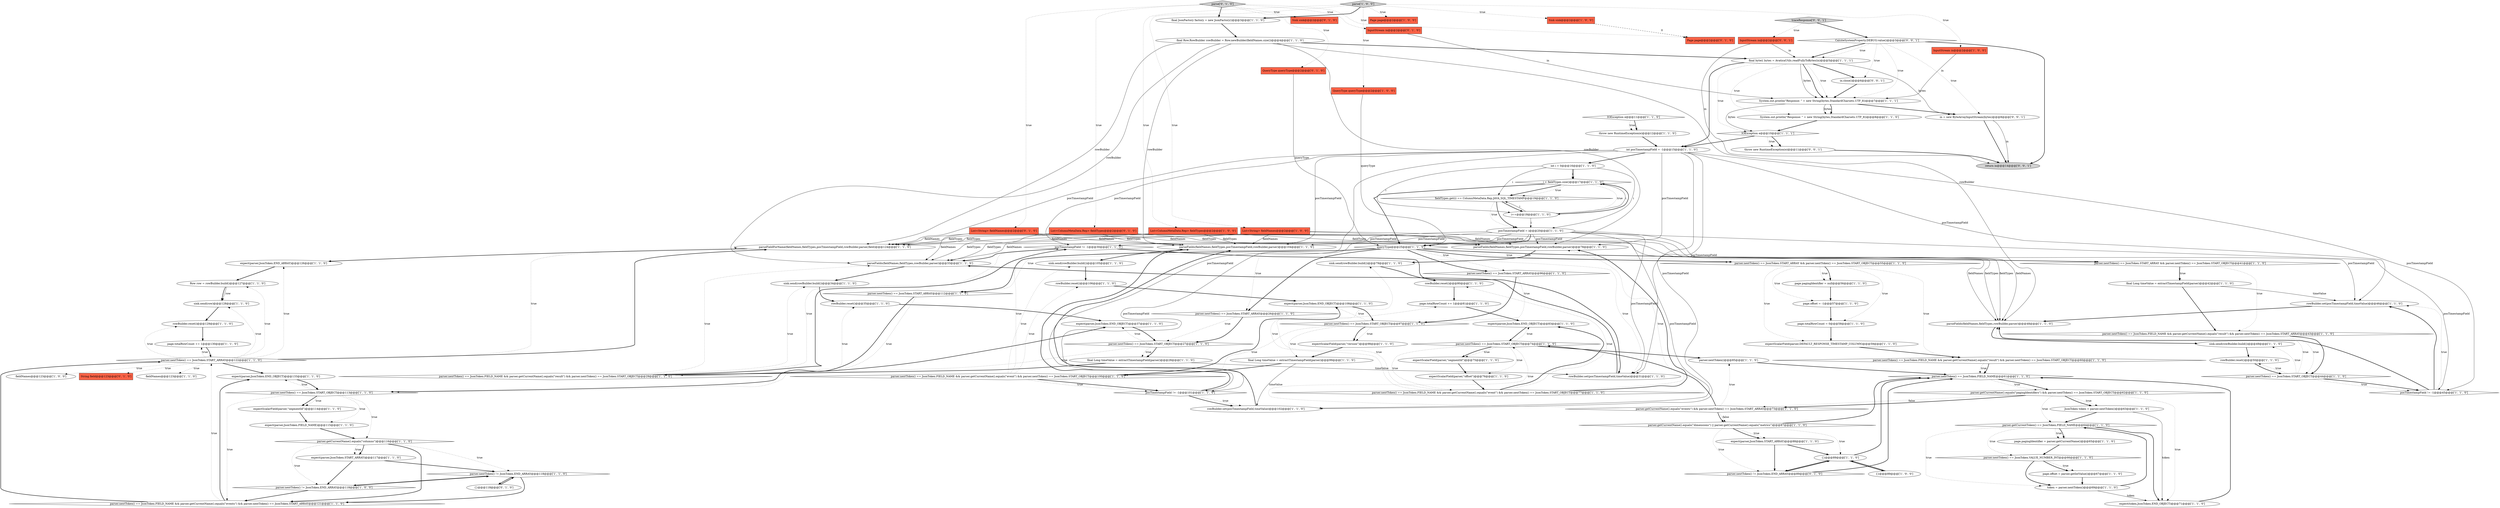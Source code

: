 digraph {
64 [style = filled, label = "int posTimestampField = -1@@@15@@@['1', '1', '0']", fillcolor = white, shape = ellipse image = "AAA0AAABBB1BBB"];
90 [style = filled, label = "final Row.RowBuilder rowBuilder = Row.newBuilder(fieldNames.size())@@@4@@@['1', '1', '0']", fillcolor = white, shape = ellipse image = "AAA0AAABBB1BBB"];
96 [style = filled, label = "expectScalarField(parser,\"segmentId\")@@@75@@@['1', '1', '0']", fillcolor = white, shape = ellipse image = "AAA0AAABBB1BBB"];
25 [style = filled, label = "final Long timeValue = extractTimestampField(parser)@@@28@@@['1', '1', '0']", fillcolor = white, shape = ellipse image = "AAA0AAABBB1BBB"];
28 [style = filled, label = "expect(parser,JsonToken.START_ARRAY)@@@88@@@['1', '1', '0']", fillcolor = white, shape = ellipse image = "AAA0AAABBB1BBB"];
75 [style = filled, label = "expectScalarField(parser,\"segmentId\")@@@114@@@['1', '1', '0']", fillcolor = white, shape = ellipse image = "AAA0AAABBB1BBB"];
98 [style = filled, label = "final JsonFactory factory = new JsonFactory()@@@3@@@['1', '1', '0']", fillcolor = white, shape = ellipse image = "AAA0AAABBB1BBB"];
71 [style = filled, label = "posTimestampField != -1@@@30@@@['1', '1', '0']", fillcolor = white, shape = diamond image = "AAA0AAABBB1BBB"];
70 [style = filled, label = "sink.send(row)@@@128@@@['1', '1', '0']", fillcolor = white, shape = ellipse image = "AAA0AAABBB1BBB"];
55 [style = filled, label = "expectScalarField(parser,DEFAULT_RESPONSE_TIMESTAMP_COLUMN)@@@59@@@['1', '1', '0']", fillcolor = white, shape = ellipse image = "AAA0AAABBB1BBB"];
0 [style = filled, label = "expect(parser,JsonToken.END_ARRAY)@@@126@@@['1', '1', '0']", fillcolor = white, shape = ellipse image = "AAA0AAABBB1BBB"];
85 [style = filled, label = "Row row = rowBuilder.build()@@@127@@@['1', '1', '0']", fillcolor = white, shape = ellipse image = "AAA0AAABBB1BBB"];
117 [style = filled, label = "traceResponse['0', '0', '1']", fillcolor = lightgray, shape = diamond image = "AAA0AAABBB3BBB"];
76 [style = filled, label = "parser.nextToken() == JsonToken.START_ARRAY@@@96@@@['1', '1', '0']", fillcolor = white, shape = diamond image = "AAA0AAABBB1BBB"];
8 [style = filled, label = "{}@@@89@@@['1', '0', '0']", fillcolor = white, shape = ellipse image = "AAA0AAABBB1BBB"];
4 [style = filled, label = "parser.getCurrentName().equals(\"columns\")@@@116@@@['1', '1', '0']", fillcolor = white, shape = diamond image = "AAA0AAABBB1BBB"];
19 [style = filled, label = "rowBuilder.reset()@@@129@@@['1', '1', '0']", fillcolor = white, shape = ellipse image = "AAA0AAABBB1BBB"];
56 [style = filled, label = "parser.nextToken() == JsonToken.START_ARRAY@@@112@@@['1', '1', '0']", fillcolor = white, shape = diamond image = "AAA0AAABBB1BBB"];
30 [style = filled, label = "expect(parser,JsonToken.END_OBJECT)@@@108@@@['1', '1', '0']", fillcolor = white, shape = ellipse image = "AAA0AAABBB1BBB"];
110 [style = filled, label = "Page page@@@2@@@['0', '1', '0']", fillcolor = tomato, shape = box image = "AAA1AAABBB2BBB"];
54 [style = filled, label = "parse['1', '0', '0']", fillcolor = lightgray, shape = diamond image = "AAA0AAABBB1BBB"];
84 [style = filled, label = "parser.nextToken() == JsonToken.START_ARRAY@@@122@@@['1', '1', '0']", fillcolor = white, shape = diamond image = "AAA0AAABBB1BBB"];
83 [style = filled, label = "InputStream in@@@2@@@['1', '0', '0']", fillcolor = tomato, shape = box image = "AAA0AAABBB1BBB"];
95 [style = filled, label = "throw new RuntimeException(e)@@@12@@@['1', '1', '0']", fillcolor = white, shape = ellipse image = "AAA0AAABBB1BBB"];
47 [style = filled, label = "posTimestampField = i@@@20@@@['1', '1', '0']", fillcolor = white, shape = ellipse image = "AAA0AAABBB1BBB"];
92 [style = filled, label = "rowBuilder.reset()@@@50@@@['1', '1', '0']", fillcolor = white, shape = ellipse image = "AAA0AAABBB1BBB"];
16 [style = filled, label = "parseFields(fieldNames,fieldTypes,posTimestampField,rowBuilder,parser)@@@104@@@['1', '1', '0']", fillcolor = white, shape = ellipse image = "AAA0AAABBB1BBB"];
89 [style = filled, label = "parseFields(fieldNames,fieldTypes,posTimestampField,rowBuilder,parser)@@@78@@@['1', '1', '0']", fillcolor = white, shape = ellipse image = "AAA0AAABBB1BBB"];
1 [style = filled, label = "parser.getCurrentName().equals(\"events\") && parser.nextToken() == JsonToken.START_ARRAY@@@73@@@['1', '1', '0']", fillcolor = white, shape = diamond image = "AAA0AAABBB1BBB"];
49 [style = filled, label = "parser.nextToken() == JsonToken.FIELD_NAME@@@61@@@['1', '1', '0']", fillcolor = white, shape = diamond image = "AAA0AAABBB1BBB"];
114 [style = filled, label = "in = new ByteArrayInputStream(bytes)@@@8@@@['0', '0', '1']", fillcolor = white, shape = ellipse image = "AAA0AAABBB3BBB"];
48 [style = filled, label = "System.out.println(\"Response: \" + new String(bytes,StandardCharsets.UTF_8))@@@8@@@['1', '1', '0']", fillcolor = white, shape = ellipse image = "AAA0AAABBB1BBB"];
44 [style = filled, label = "rowBuilder.set(posTimestampField,timeValue)@@@46@@@['1', '1', '0']", fillcolor = white, shape = ellipse image = "AAA0AAABBB1BBB"];
78 [style = filled, label = "parseFields(fieldNames,fieldTypes,rowBuilder,parser)@@@33@@@['1', '1', '0']", fillcolor = white, shape = ellipse image = "AAA0AAABBB1BBB"];
17 [style = filled, label = "final Long timeValue = extractTimestampField(parser)@@@42@@@['1', '1', '0']", fillcolor = white, shape = ellipse image = "AAA0AAABBB1BBB"];
9 [style = filled, label = "sink.send(rowBuilder.build())@@@49@@@['1', '1', '0']", fillcolor = white, shape = ellipse image = "AAA0AAABBB1BBB"];
15 [style = filled, label = "expect(parser,JsonToken.END_OBJECT)@@@37@@@['1', '1', '0']", fillcolor = white, shape = ellipse image = "AAA0AAABBB1BBB"];
2 [style = filled, label = "parser.nextToken() == JsonToken.START_OBJECT@@@74@@@['1', '1', '0']", fillcolor = white, shape = diamond image = "AAA0AAABBB1BBB"];
116 [style = filled, label = "in.close()@@@6@@@['0', '0', '1']", fillcolor = white, shape = ellipse image = "AAA0AAABBB3BBB"];
77 [style = filled, label = "{}@@@89@@@['1', '1', '0']", fillcolor = white, shape = ellipse image = "AAA0AAABBB1BBB"];
107 [style = filled, label = "parse['0', '1', '0']", fillcolor = lightgray, shape = diamond image = "AAA0AAABBB2BBB"];
65 [style = filled, label = "page.offset = -1@@@57@@@['1', '1', '0']", fillcolor = white, shape = ellipse image = "AAA0AAABBB1BBB"];
62 [style = filled, label = "page.totalRowCount = 0@@@58@@@['1', '1', '0']", fillcolor = white, shape = ellipse image = "AAA0AAABBB1BBB"];
35 [style = filled, label = "fieldNames@@@123@@@['1', '0', '0']", fillcolor = white, shape = ellipse image = "AAA0AAABBB1BBB"];
94 [style = filled, label = "parser.nextToken() == JsonToken.START_OBJECT@@@97@@@['1', '1', '0']", fillcolor = white, shape = diamond image = "AAA0AAABBB1BBB"];
86 [style = filled, label = "final Long timeValue = extractTimestampField(parser)@@@99@@@['1', '1', '0']", fillcolor = white, shape = ellipse image = "AAA0AAABBB1BBB"];
105 [style = filled, label = "String field@@@123@@@['0', '1', '0']", fillcolor = tomato, shape = box image = "AAA0AAABBB2BBB"];
21 [style = filled, label = "parser.nextToken() == JsonToken.FIELD_NAME && parser.getCurrentName().equals(\"result\") && parser.nextToken() == JsonToken.START_ARRAY@@@43@@@['1', '1', '0']", fillcolor = white, shape = diamond image = "AAA0AAABBB1BBB"];
103 [style = filled, label = "List<ColumnMetaData.Rep> fieldTypes@@@2@@@['0', '1', '0']", fillcolor = tomato, shape = box image = "AAA0AAABBB2BBB"];
14 [style = filled, label = "List<ColumnMetaData.Rep> fieldTypes@@@2@@@['1', '0', '0']", fillcolor = tomato, shape = box image = "AAA0AAABBB1BBB"];
101 [style = filled, label = "parser.nextToken() != JsonToken.END_ARRAY@@@89@@@['0', '1', '0']", fillcolor = white, shape = diamond image = "AAA0AAABBB2BBB"];
38 [style = filled, label = "page.pagingIdentifier = parser.getCurrentName()@@@65@@@['1', '1', '0']", fillcolor = white, shape = ellipse image = "AAA0AAABBB1BBB"];
81 [style = filled, label = "page.totalRowCount += 1@@@81@@@['1', '1', '0']", fillcolor = white, shape = ellipse image = "AAA0AAABBB1BBB"];
63 [style = filled, label = "rowBuilder.reset()@@@35@@@['1', '1', '0']", fillcolor = white, shape = ellipse image = "AAA0AAABBB1BBB"];
20 [style = filled, label = "page.totalRowCount += 1@@@130@@@['1', '1', '0']", fillcolor = white, shape = ellipse image = "AAA0AAABBB1BBB"];
6 [style = filled, label = "queryType@@@25@@@['1', '1', '0']", fillcolor = white, shape = diamond image = "AAA0AAABBB1BBB"];
73 [style = filled, label = "System.out.println(\"Response: \" + new String(bytes,StandardCharsets.UTF_8))@@@7@@@['1', '1', '1']", fillcolor = white, shape = ellipse image = "AAA0AAABBB1BBB"];
37 [style = filled, label = "parser.nextToken() == JsonToken.START_ARRAY@@@26@@@['1', '1', '0']", fillcolor = white, shape = diamond image = "AAA0AAABBB1BBB"];
33 [style = filled, label = "List<String> fieldNames@@@2@@@['1', '0', '0']", fillcolor = tomato, shape = box image = "AAA0AAABBB1BBB"];
13 [style = filled, label = "page.offset = parser.getIntValue()@@@67@@@['1', '1', '0']", fillcolor = white, shape = ellipse image = "AAA0AAABBB1BBB"];
31 [style = filled, label = "JsonToken token = parser.nextToken()@@@63@@@['1', '1', '0']", fillcolor = white, shape = ellipse image = "AAA0AAABBB1BBB"];
27 [style = filled, label = "parser.nextToken() == JsonToken.START_ARRAY && parser.nextToken() == JsonToken.START_OBJECT@@@55@@@['1', '1', '0']", fillcolor = white, shape = diamond image = "AAA0AAABBB1BBB"];
87 [style = filled, label = "parser.getCurrentToken() == JsonToken.FIELD_NAME@@@64@@@['1', '1', '0']", fillcolor = white, shape = diamond image = "AAA0AAABBB1BBB"];
72 [style = filled, label = "page.pagingIdentifier = null@@@56@@@['1', '1', '0']", fillcolor = white, shape = ellipse image = "AAA0AAABBB1BBB"];
112 [style = filled, label = "InputStream in@@@2@@@['0', '0', '1']", fillcolor = tomato, shape = box image = "AAA0AAABBB3BBB"];
3 [style = filled, label = "parser.nextToken() == JsonToken.FIELD_NAME && parser.getCurrentName().equals(\"result\") && parser.nextToken() == JsonToken.START_OBJECT@@@29@@@['1', '1', '0']", fillcolor = white, shape = diamond image = "AAA0AAABBB1BBB"];
12 [style = filled, label = "expect(token,JsonToken.END_OBJECT)@@@71@@@['1', '1', '0']", fillcolor = white, shape = ellipse image = "AAA0AAABBB1BBB"];
24 [style = filled, label = "parser.nextToken() == JsonToken.FIELD_NAME && parser.getCurrentName().equals(\"events\") && parser.nextToken() == JsonToken.START_ARRAY@@@121@@@['1', '1', '0']", fillcolor = white, shape = diamond image = "AAA0AAABBB1BBB"];
88 [style = filled, label = "token = parser.nextToken()@@@69@@@['1', '1', '0']", fillcolor = white, shape = ellipse image = "AAA0AAABBB1BBB"];
109 [style = filled, label = "InputStream in@@@2@@@['0', '1', '0']", fillcolor = tomato, shape = box image = "AAA0AAABBB2BBB"];
74 [style = filled, label = "parseFieldForName(fieldNames,fieldTypes,posTimestampField,rowBuilder,parser,field)@@@124@@@['1', '1', '0']", fillcolor = white, shape = ellipse image = "AAA0AAABBB1BBB"];
39 [style = filled, label = "posTimestampField != -1@@@101@@@['1', '1', '0']", fillcolor = white, shape = diamond image = "AAA0AAABBB1BBB"];
11 [style = filled, label = "Page page@@@2@@@['1', '0', '0']", fillcolor = tomato, shape = box image = "AAA0AAABBB1BBB"];
51 [style = filled, label = "QueryType queryType@@@2@@@['1', '0', '0']", fillcolor = tomato, shape = box image = "AAA0AAABBB1BBB"];
10 [style = filled, label = "parser.nextToken() == JsonToken.START_OBJECT@@@113@@@['1', '1', '0']", fillcolor = white, shape = diamond image = "AAA0AAABBB1BBB"];
45 [style = filled, label = "parser.getCurrentName().equals(\"pagingIdentifiers\") && parser.nextToken() == JsonToken.START_OBJECT@@@62@@@['1', '1', '0']", fillcolor = white, shape = diamond image = "AAA0AAABBB1BBB"];
58 [style = filled, label = "IOException e@@@10@@@['1', '1', '1']", fillcolor = white, shape = diamond image = "AAA0AAABBB1BBB"];
36 [style = filled, label = "int i = 0@@@16@@@['1', '1', '0']", fillcolor = white, shape = ellipse image = "AAA0AAABBB1BBB"];
108 [style = filled, label = "{}@@@118@@@['0', '1', '0']", fillcolor = white, shape = ellipse image = "AAA0AAABBB2BBB"];
52 [style = filled, label = "final byte(( bytes = AvaticaUtils.readFullyToBytes(in)@@@5@@@['1', '1', '1']", fillcolor = white, shape = ellipse image = "AAA0AAABBB1BBB"];
32 [style = filled, label = "parser.nextToken()@@@85@@@['1', '1', '0']", fillcolor = white, shape = ellipse image = "AAA0AAABBB1BBB"];
60 [style = filled, label = "parser.nextToken() == JsonToken.VALUE_NUMBER_INT@@@66@@@['1', '1', '0']", fillcolor = white, shape = diamond image = "AAA0AAABBB1BBB"];
43 [style = filled, label = "parser.nextToken() == JsonToken.FIELD_NAME && parser.getCurrentName().equals(\"result\") && parser.nextToken() == JsonToken.START_OBJECT@@@60@@@['1', '1', '0']", fillcolor = white, shape = diamond image = "AAA0AAABBB1BBB"];
115 [style = filled, label = "return in@@@14@@@['0', '0', '1']", fillcolor = lightgray, shape = ellipse image = "AAA0AAABBB3BBB"];
68 [style = filled, label = "parser.nextToken() == JsonToken.START_OBJECT@@@44@@@['1', '1', '0']", fillcolor = white, shape = diamond image = "AAA0AAABBB1BBB"];
79 [style = filled, label = "expectScalarField(parser,\"offset\")@@@76@@@['1', '1', '0']", fillcolor = white, shape = ellipse image = "AAA0AAABBB1BBB"];
69 [style = filled, label = "rowBuilder.reset()@@@106@@@['1', '1', '0']", fillcolor = white, shape = ellipse image = "AAA0AAABBB1BBB"];
80 [style = filled, label = "sink.send(rowBuilder.build())@@@79@@@['1', '1', '0']", fillcolor = white, shape = ellipse image = "AAA0AAABBB1BBB"];
111 [style = filled, label = "throw new RuntimeException(e)@@@11@@@['0', '0', '1']", fillcolor = white, shape = ellipse image = "AAA0AAABBB3BBB"];
66 [style = filled, label = "i < fieldTypes.size()@@@17@@@['1', '1', '0']", fillcolor = white, shape = diamond image = "AAA0AAABBB1BBB"];
67 [style = filled, label = "parser.nextToken() == JsonToken.FIELD_NAME && parser.getCurrentName().equals(\"event\") && parser.nextToken() == JsonToken.START_OBJECT@@@77@@@['1', '1', '0']", fillcolor = white, shape = diamond image = "AAA0AAABBB1BBB"];
82 [style = filled, label = "expect(parser,JsonToken.END_OBJECT)@@@83@@@['1', '1', '0']", fillcolor = white, shape = ellipse image = "AAA0AAABBB1BBB"];
23 [style = filled, label = "expect(parser,JsonToken.FIELD_NAME)@@@115@@@['1', '1', '0']", fillcolor = white, shape = ellipse image = "AAA0AAABBB1BBB"];
93 [style = filled, label = "expectScalarField(parser,\"version\")@@@98@@@['1', '1', '0']", fillcolor = white, shape = ellipse image = "AAA0AAABBB1BBB"];
46 [style = filled, label = "parser.nextToken() == JsonToken.FIELD_NAME && parser.getCurrentName().equals(\"event\") && parser.nextToken() == JsonToken.START_OBJECT@@@100@@@['1', '1', '0']", fillcolor = white, shape = diamond image = "AAA0AAABBB1BBB"];
106 [style = filled, label = "QueryType queryType@@@2@@@['0', '1', '0']", fillcolor = tomato, shape = box image = "AAA0AAABBB2BBB"];
99 [style = filled, label = "Sink sink@@@2@@@['1', '0', '0']", fillcolor = tomato, shape = box image = "AAA1AAABBB1BBB"];
7 [style = filled, label = "rowBuilder.reset()@@@80@@@['1', '1', '0']", fillcolor = white, shape = ellipse image = "AAA0AAABBB1BBB"];
100 [style = filled, label = "parser.nextToken() == JsonToken.START_ARRAY && parser.nextToken() == JsonToken.START_OBJECT@@@41@@@['1', '1', '0']", fillcolor = white, shape = diamond image = "AAA0AAABBB1BBB"];
61 [style = filled, label = "posTimestampField != -1@@@45@@@['1', '1', '0']", fillcolor = white, shape = diamond image = "AAA0AAABBB1BBB"];
29 [style = filled, label = "parser.nextToken() == JsonToken.START_OBJECT@@@27@@@['1', '1', '0']", fillcolor = white, shape = diamond image = "AAA0AAABBB1BBB"];
42 [style = filled, label = "sink.send(rowBuilder.build())@@@34@@@['1', '1', '0']", fillcolor = white, shape = ellipse image = "AAA0AAABBB1BBB"];
5 [style = filled, label = "rowBuilder.set(posTimestampField,timeValue)@@@102@@@['1', '1', '0']", fillcolor = white, shape = ellipse image = "AAA0AAABBB1BBB"];
22 [style = filled, label = "fieldTypes.get(i) == ColumnMetaData.Rep.JAVA_SQL_TIMESTAMP@@@19@@@['1', '1', '0']", fillcolor = white, shape = diamond image = "AAA0AAABBB1BBB"];
104 [style = filled, label = "List<String> fieldNames@@@2@@@['0', '1', '0']", fillcolor = tomato, shape = box image = "AAA0AAABBB2BBB"];
102 [style = filled, label = "Sink sink@@@2@@@['0', '1', '0']", fillcolor = tomato, shape = box image = "AAA0AAABBB2BBB"];
59 [style = filled, label = "IOException e@@@11@@@['1', '1', '0']", fillcolor = white, shape = diamond image = "AAA0AAABBB1BBB"];
53 [style = filled, label = "parser.getCurrentName().equals(\"dimensions\") || parser.getCurrentName().equals(\"metrics\")@@@87@@@['1', '1', '0']", fillcolor = white, shape = diamond image = "AAA0AAABBB1BBB"];
41 [style = filled, label = "expect(parser,JsonToken.END_OBJECT)@@@133@@@['1', '1', '0']", fillcolor = white, shape = ellipse image = "AAA0AAABBB1BBB"];
57 [style = filled, label = "parser.nextToken() != JsonToken.END_ARRAY@@@118@@@['1', '1', '0']", fillcolor = white, shape = diamond image = "AAA0AAABBB1BBB"];
40 [style = filled, label = "fieldNames@@@123@@@['1', '1', '0']", fillcolor = white, shape = ellipse image = "AAA0AAABBB1BBB"];
26 [style = filled, label = "parseFields(fieldNames,fieldTypes,rowBuilder,parser)@@@48@@@['1', '1', '0']", fillcolor = white, shape = ellipse image = "AAA0AAABBB1BBB"];
91 [style = filled, label = "rowBuilder.set(posTimestampField,timeValue)@@@31@@@['1', '1', '0']", fillcolor = white, shape = ellipse image = "AAA0AAABBB1BBB"];
18 [style = filled, label = "i++@@@18@@@['1', '1', '0']", fillcolor = white, shape = ellipse image = "AAA0AAABBB1BBB"];
113 [style = filled, label = "CalciteSystemProperty.DEBUG.value()@@@3@@@['0', '0', '1']", fillcolor = white, shape = diamond image = "AAA0AAABBB3BBB"];
97 [style = filled, label = "sink.send(rowBuilder.build())@@@105@@@['1', '1', '0']", fillcolor = white, shape = ellipse image = "AAA0AAABBB1BBB"];
50 [style = filled, label = "parser.nextToken() != JsonToken.END_ARRAY@@@118@@@['1', '0', '0']", fillcolor = white, shape = diamond image = "AAA0AAABBB1BBB"];
34 [style = filled, label = "expect(parser,JsonToken.START_ARRAY)@@@117@@@['1', '1', '0']", fillcolor = white, shape = ellipse image = "AAA0AAABBB1BBB"];
52->73 [style = solid, label="bytes"];
64->36 [style = bold, label=""];
63->15 [style = bold, label=""];
8->77 [style = bold, label=""];
52->64 [style = bold, label=""];
101->77 [style = bold, label=""];
117->113 [style = bold, label=""];
54->83 [style = dotted, label="true"];
14->74 [style = solid, label="fieldTypes"];
31->87 [style = bold, label=""];
4->50 [style = dotted, label="true"];
64->71 [style = solid, label="posTimestampField"];
113->116 [style = dotted, label="true"];
65->62 [style = bold, label=""];
26->9 [style = bold, label=""];
80->7 [style = bold, label=""];
33->89 [style = solid, label="fieldNames"];
90->78 [style = solid, label="rowBuilder"];
62->55 [style = bold, label=""];
58->111 [style = bold, label=""];
33->16 [style = solid, label="fieldNames"];
45->31 [style = bold, label=""];
112->115 [style = solid, label="in"];
78->42 [style = bold, label=""];
93->86 [style = bold, label=""];
34->50 [style = bold, label=""];
68->9 [style = dotted, label="true"];
46->69 [style = dotted, label="true"];
98->90 [style = bold, label=""];
69->30 [style = bold, label=""];
64->74 [style = solid, label="posTimestampField"];
47->39 [style = solid, label="posTimestampField"];
104->16 [style = solid, label="fieldNames"];
77->8 [style = bold, label=""];
108->57 [style = bold, label=""];
17->44 [style = solid, label="timeValue"];
67->80 [style = dotted, label="true"];
54->51 [style = dotted, label="true"];
36->47 [style = solid, label="i"];
109->73 [style = solid, label="in"];
10->75 [style = bold, label=""];
87->60 [style = dotted, label="true"];
22->47 [style = bold, label=""];
96->79 [style = bold, label=""];
84->85 [style = dotted, label="true"];
33->74 [style = solid, label="fieldNames"];
33->26 [style = solid, label="fieldNames"];
33->78 [style = solid, label="fieldNames"];
18->22 [style = solid, label="i"];
13->88 [style = bold, label=""];
86->46 [style = bold, label=""];
75->23 [style = bold, label=""];
88->12 [style = solid, label="token"];
52->48 [style = dotted, label="true"];
39->5 [style = dotted, label="true"];
113->73 [style = dotted, label="true"];
2->32 [style = bold, label=""];
73->48 [style = solid, label="bytes"];
113->52 [style = bold, label=""];
10->4 [style = dotted, label="true"];
4->57 [style = dotted, label="true"];
2->96 [style = dotted, label="true"];
45->1 [style = dotted, label="false"];
17->21 [style = bold, label=""];
6->100 [style = dotted, label="true"];
113->115 [style = bold, label=""];
27->72 [style = dotted, label="true"];
3->42 [style = dotted, label="true"];
90->16 [style = solid, label="rowBuilder"];
104->26 [style = solid, label="fieldNames"];
76->94 [style = dotted, label="true"];
16->97 [style = bold, label=""];
47->6 [style = bold, label=""];
61->26 [style = bold, label=""];
3->71 [style = dotted, label="true"];
94->86 [style = dotted, label="true"];
94->30 [style = dotted, label="true"];
60->13 [style = dotted, label="true"];
32->49 [style = bold, label=""];
19->20 [style = bold, label=""];
71->91 [style = dotted, label="true"];
25->3 [style = bold, label=""];
66->18 [style = dotted, label="true"];
52->73 [style = bold, label=""];
37->29 [style = bold, label=""];
6->37 [style = dotted, label="true"];
84->70 [style = dotted, label="true"];
113->52 [style = dotted, label="true"];
99->110 [style = dashed, label="0"];
89->80 [style = bold, label=""];
67->89 [style = dotted, label="true"];
67->82 [style = bold, label=""];
73->114 [style = bold, label=""];
46->39 [style = bold, label=""];
67->89 [style = bold, label=""];
18->47 [style = solid, label="i"];
87->88 [style = dotted, label="true"];
107->109 [style = dotted, label="true"];
60->13 [style = bold, label=""];
7->81 [style = bold, label=""];
113->114 [style = dotted, label="true"];
18->66 [style = solid, label="i"];
57->24 [style = bold, label=""];
100->17 [style = bold, label=""];
1->32 [style = dotted, label="true"];
56->10 [style = bold, label=""];
45->1 [style = bold, label=""];
28->101 [style = bold, label=""];
25->91 [style = solid, label="timeValue"];
47->89 [style = solid, label="posTimestampField"];
2->79 [style = dotted, label="true"];
36->22 [style = solid, label="i"];
103->74 [style = solid, label="fieldTypes"];
10->75 [style = dotted, label="true"];
90->89 [style = solid, label="rowBuilder"];
22->18 [style = bold, label=""];
10->23 [style = dotted, label="true"];
46->16 [style = dotted, label="true"];
20->84 [style = bold, label=""];
87->12 [style = bold, label=""];
58->111 [style = dotted, label="true"];
103->89 [style = solid, label="fieldTypes"];
83->73 [style = solid, label="in"];
81->82 [style = bold, label=""];
73->48 [style = bold, label=""];
10->24 [style = dotted, label="true"];
3->71 [style = bold, label=""];
67->81 [style = dotted, label="true"];
52->73 [style = dotted, label="true"];
14->26 [style = solid, label="fieldTypes"];
61->44 [style = dotted, label="true"];
84->105 [style = dotted, label="true"];
21->68 [style = bold, label=""];
43->49 [style = dotted, label="true"];
84->20 [style = dotted, label="true"];
94->93 [style = dotted, label="true"];
14->16 [style = solid, label="fieldTypes"];
36->66 [style = bold, label=""];
54->98 [style = bold, label=""];
84->35 [style = dotted, label="true"];
54->14 [style = dotted, label="true"];
15->29 [style = bold, label=""];
103->26 [style = solid, label="fieldTypes"];
71->78 [style = bold, label=""];
2->96 [style = bold, label=""];
2->67 [style = dotted, label="true"];
94->46 [style = dotted, label="true"];
84->0 [style = dotted, label="true"];
34->57 [style = bold, label=""];
45->31 [style = dotted, label="true"];
49->45 [style = bold, label=""];
18->66 [style = bold, label=""];
66->22 [style = dotted, label="true"];
48->58 [style = bold, label=""];
36->18 [style = solid, label="i"];
92->68 [style = bold, label=""];
39->16 [style = bold, label=""];
4->24 [style = bold, label=""];
3->78 [style = dotted, label="true"];
90->26 [style = solid, label="rowBuilder"];
39->5 [style = bold, label=""];
85->70 [style = solid, label="row"];
47->91 [style = solid, label="posTimestampField"];
84->74 [style = dotted, label="true"];
53->28 [style = dotted, label="true"];
87->38 [style = dotted, label="true"];
47->44 [style = solid, label="posTimestampField"];
10->41 [style = dotted, label="true"];
70->19 [style = bold, label=""];
61->44 [style = bold, label=""];
41->10 [style = bold, label=""];
84->74 [style = bold, label=""];
47->16 [style = solid, label="posTimestampField"];
45->87 [style = dotted, label="true"];
68->92 [style = dotted, label="true"];
60->88 [style = bold, label=""];
24->41 [style = bold, label=""];
49->45 [style = dotted, label="true"];
107->103 [style = dotted, label="true"];
64->91 [style = solid, label="posTimestampField"];
6->37 [style = bold, label=""];
12->49 [style = bold, label=""];
42->63 [style = bold, label=""];
82->2 [style = bold, label=""];
6->27 [style = bold, label=""];
5->16 [style = bold, label=""];
46->97 [style = dotted, label="true"];
52->116 [style = bold, label=""];
64->44 [style = solid, label="posTimestampField"];
56->10 [style = dotted, label="true"];
6->56 [style = bold, label=""];
47->71 [style = solid, label="posTimestampField"];
46->30 [style = bold, label=""];
72->65 [style = bold, label=""];
107->102 [style = dotted, label="true"];
51->6 [style = solid, label="queryType"];
6->100 [style = bold, label=""];
50->57 [style = bold, label=""];
59->95 [style = dotted, label="true"];
95->64 [style = bold, label=""];
77->101 [style = bold, label=""];
87->38 [style = bold, label=""];
30->94 [style = bold, label=""];
55->43 [style = bold, label=""];
79->67 [style = bold, label=""];
1->2 [style = bold, label=""];
84->19 [style = dotted, label="true"];
47->74 [style = solid, label="posTimestampField"];
114->115 [style = solid, label="in"];
59->95 [style = bold, label=""];
6->27 [style = dotted, label="true"];
2->82 [style = dotted, label="true"];
100->17 [style = dotted, label="true"];
27->65 [style = dotted, label="true"];
54->99 [style = dotted, label="true"];
6->76 [style = dotted, label="true"];
107->104 [style = dotted, label="true"];
29->3 [style = dotted, label="true"];
66->22 [style = bold, label=""];
53->28 [style = bold, label=""];
4->34 [style = bold, label=""];
86->5 [style = solid, label="timeValue"];
6->56 [style = dotted, label="true"];
58->64 [style = bold, label=""];
88->87 [style = bold, label=""];
50->24 [style = bold, label=""];
29->25 [style = dotted, label="true"];
54->33 [style = dotted, label="true"];
6->76 [style = bold, label=""];
71->91 [style = bold, label=""];
117->112 [style = dotted, label="true"];
112->52 [style = solid, label="in"];
107->106 [style = dotted, label="true"];
27->43 [style = dotted, label="true"];
90->74 [style = solid, label="rowBuilder"];
68->61 [style = dotted, label="true"];
97->69 [style = bold, label=""];
57->50 [style = bold, label=""];
21->68 [style = dotted, label="true"];
64->89 [style = solid, label="posTimestampField"];
14->89 [style = solid, label="fieldTypes"];
47->5 [style = solid, label="posTimestampField"];
74->0 [style = bold, label=""];
14->78 [style = solid, label="fieldTypes"];
57->108 [style = bold, label=""];
94->93 [style = bold, label=""];
31->12 [style = solid, label="token"];
84->41 [style = bold, label=""];
53->101 [style = dotted, label="true"];
22->47 [style = dotted, label="true"];
23->4 [style = bold, label=""];
77->49 [style = bold, label=""];
66->6 [style = bold, label=""];
29->25 [style = bold, label=""];
85->70 [style = bold, label=""];
54->11 [style = dotted, label="true"];
90->52 [style = bold, label=""];
3->15 [style = bold, label=""];
116->73 [style = bold, label=""];
37->29 [style = dotted, label="true"];
36->66 [style = solid, label="i"];
47->61 [style = solid, label="posTimestampField"];
27->72 [style = bold, label=""];
38->60 [style = bold, label=""];
114->115 [style = bold, label=""];
29->15 [style = dotted, label="true"];
107->98 [style = bold, label=""];
76->94 [style = bold, label=""];
73->58 [style = solid, label="bytes"];
84->40 [style = dotted, label="true"];
103->16 [style = solid, label="fieldTypes"];
53->49 [style = bold, label=""];
27->55 [style = dotted, label="true"];
1->53 [style = dotted, label="false"];
64->39 [style = solid, label="posTimestampField"];
44->26 [style = bold, label=""];
28->77 [style = bold, label=""];
24->84 [style = bold, label=""];
52->58 [style = dotted, label="true"];
103->78 [style = solid, label="fieldTypes"];
0->85 [style = bold, label=""];
3->63 [style = dotted, label="true"];
101->49 [style = bold, label=""];
104->78 [style = solid, label="fieldNames"];
111->115 [style = bold, label=""];
100->21 [style = dotted, label="true"];
27->62 [style = dotted, label="true"];
45->12 [style = dotted, label="true"];
46->39 [style = dotted, label="true"];
4->34 [style = dotted, label="true"];
104->74 [style = solid, label="fieldNames"];
64->16 [style = solid, label="posTimestampField"];
68->61 [style = bold, label=""];
9->92 [style = bold, label=""];
43->49 [style = bold, label=""];
24->84 [style = dotted, label="true"];
64->61 [style = solid, label="posTimestampField"];
91->78 [style = bold, label=""];
1->2 [style = dotted, label="true"];
67->7 [style = dotted, label="true"];
52->114 [style = solid, label="bytes"];
53->77 [style = dotted, label="true"];
1->53 [style = bold, label=""];
68->26 [style = dotted, label="true"];
107->110 [style = dotted, label="true"];
104->89 [style = solid, label="fieldNames"];
64->5 [style = solid, label="posTimestampField"];
106->6 [style = solid, label="queryType"];
}
